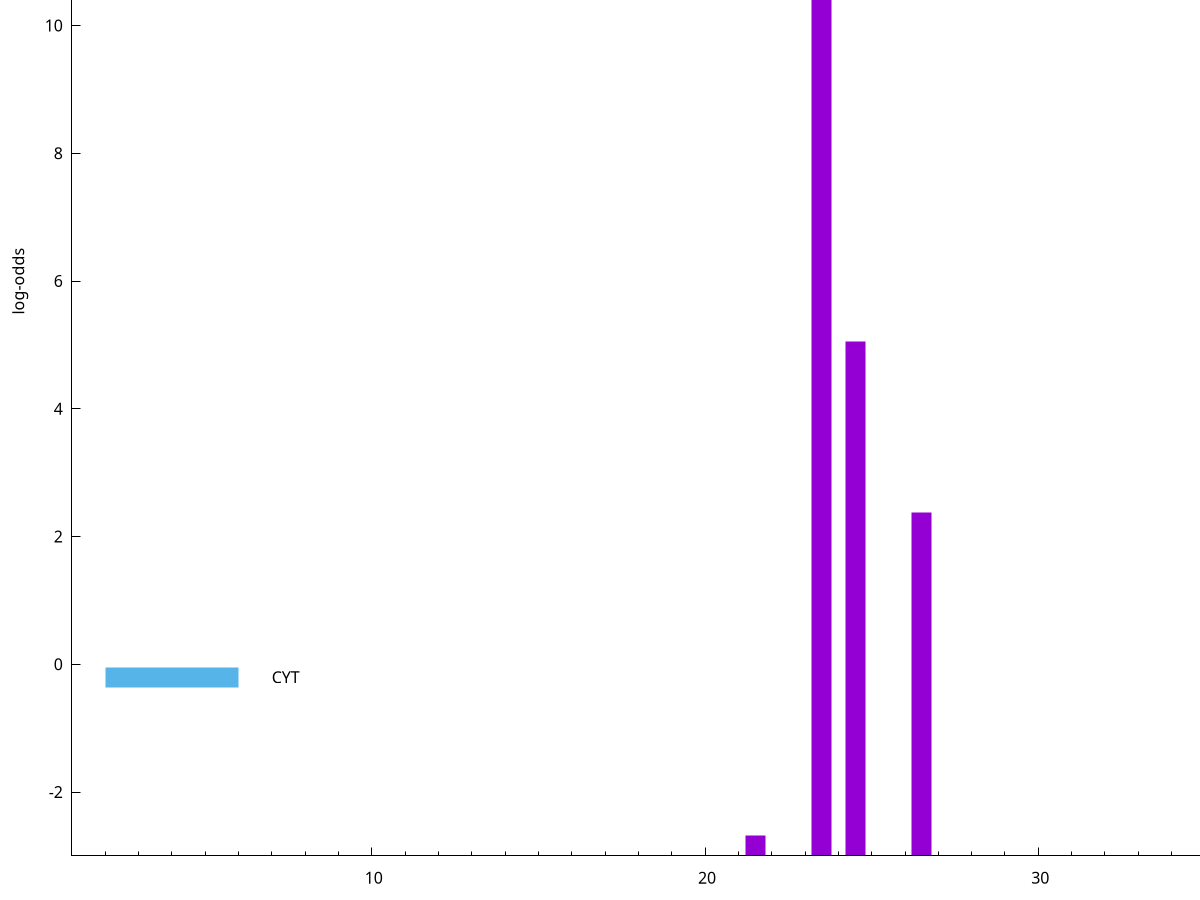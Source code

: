 set title "LipoP predictions for SRR4065679.gff"
set size 2., 1.4
set xrange [1:70] 
set mxtics 10
set yrange [-3:15]
set y2range [0:18]
set ylabel "log-odds"
set term postscript eps color solid "Helvetica" 30
set output "SRR4065679.gff21.eps"
set arrow from 2,11.3207 to 6,11.3207 nohead lt 1 lw 20
set label "SpI" at 7,11.3207
set arrow from 2,-0.200913 to 6,-0.200913 nohead lt 3 lw 20
set label "CYT" at 7,-0.200913
set arrow from 2,11.3207 to 6,11.3207 nohead lt 1 lw 20
set label "SpI" at 7,11.3207
# NOTE: The scores below are the log-odds scores with the threshold
# NOTE: subtracted (a hack to make gnuplot make the histogram all
# NOTE: look nice).
plot "-" axes x1y2 title "" with impulses lt 1 lw 20
23.500000 14.298700
24.500000 8.048280
26.500000 5.377660
21.500000 0.326160
e
exit
